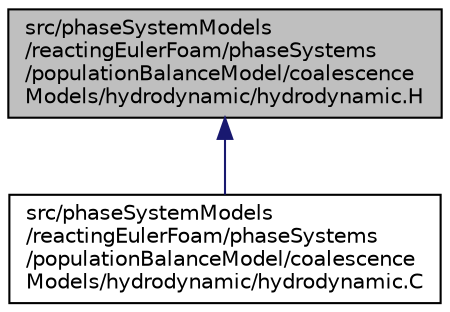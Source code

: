 digraph "src/phaseSystemModels/reactingEulerFoam/phaseSystems/populationBalanceModel/coalescenceModels/hydrodynamic/hydrodynamic.H"
{
  bgcolor="transparent";
  edge [fontname="Helvetica",fontsize="10",labelfontname="Helvetica",labelfontsize="10"];
  node [fontname="Helvetica",fontsize="10",shape=record];
  Node1 [label="src/phaseSystemModels\l/reactingEulerFoam/phaseSystems\l/populationBalanceModel/coalescence\lModels/hydrodynamic/hydrodynamic.H",height=0.2,width=0.4,color="black", fillcolor="grey75", style="filled" fontcolor="black"];
  Node1 -> Node2 [dir="back",color="midnightblue",fontsize="10",style="solid",fontname="Helvetica"];
  Node2 [label="src/phaseSystemModels\l/reactingEulerFoam/phaseSystems\l/populationBalanceModel/coalescence\lModels/hydrodynamic/hydrodynamic.C",height=0.2,width=0.4,color="black",URL="$hydrodynamic_8C.html"];
}
